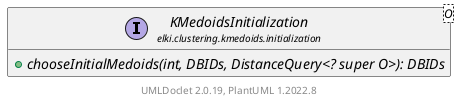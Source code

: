 @startuml
    remove .*\.(Instance|Par|Parameterizer|Factory)$
    set namespaceSeparator none
    hide empty fields
    hide empty methods

    interface "<size:14>KMedoidsInitialization\n<size:10>elki.clustering.kmedoids.initialization" as elki.clustering.kmedoids.initialization.KMedoidsInitialization<O> [[KMedoidsInitialization.html]] {
        {abstract} +chooseInitialMedoids(int, DBIDs, DistanceQuery<? super O>): DBIDs
    }

    center footer UMLDoclet 2.0.19, PlantUML 1.2022.8
@enduml
